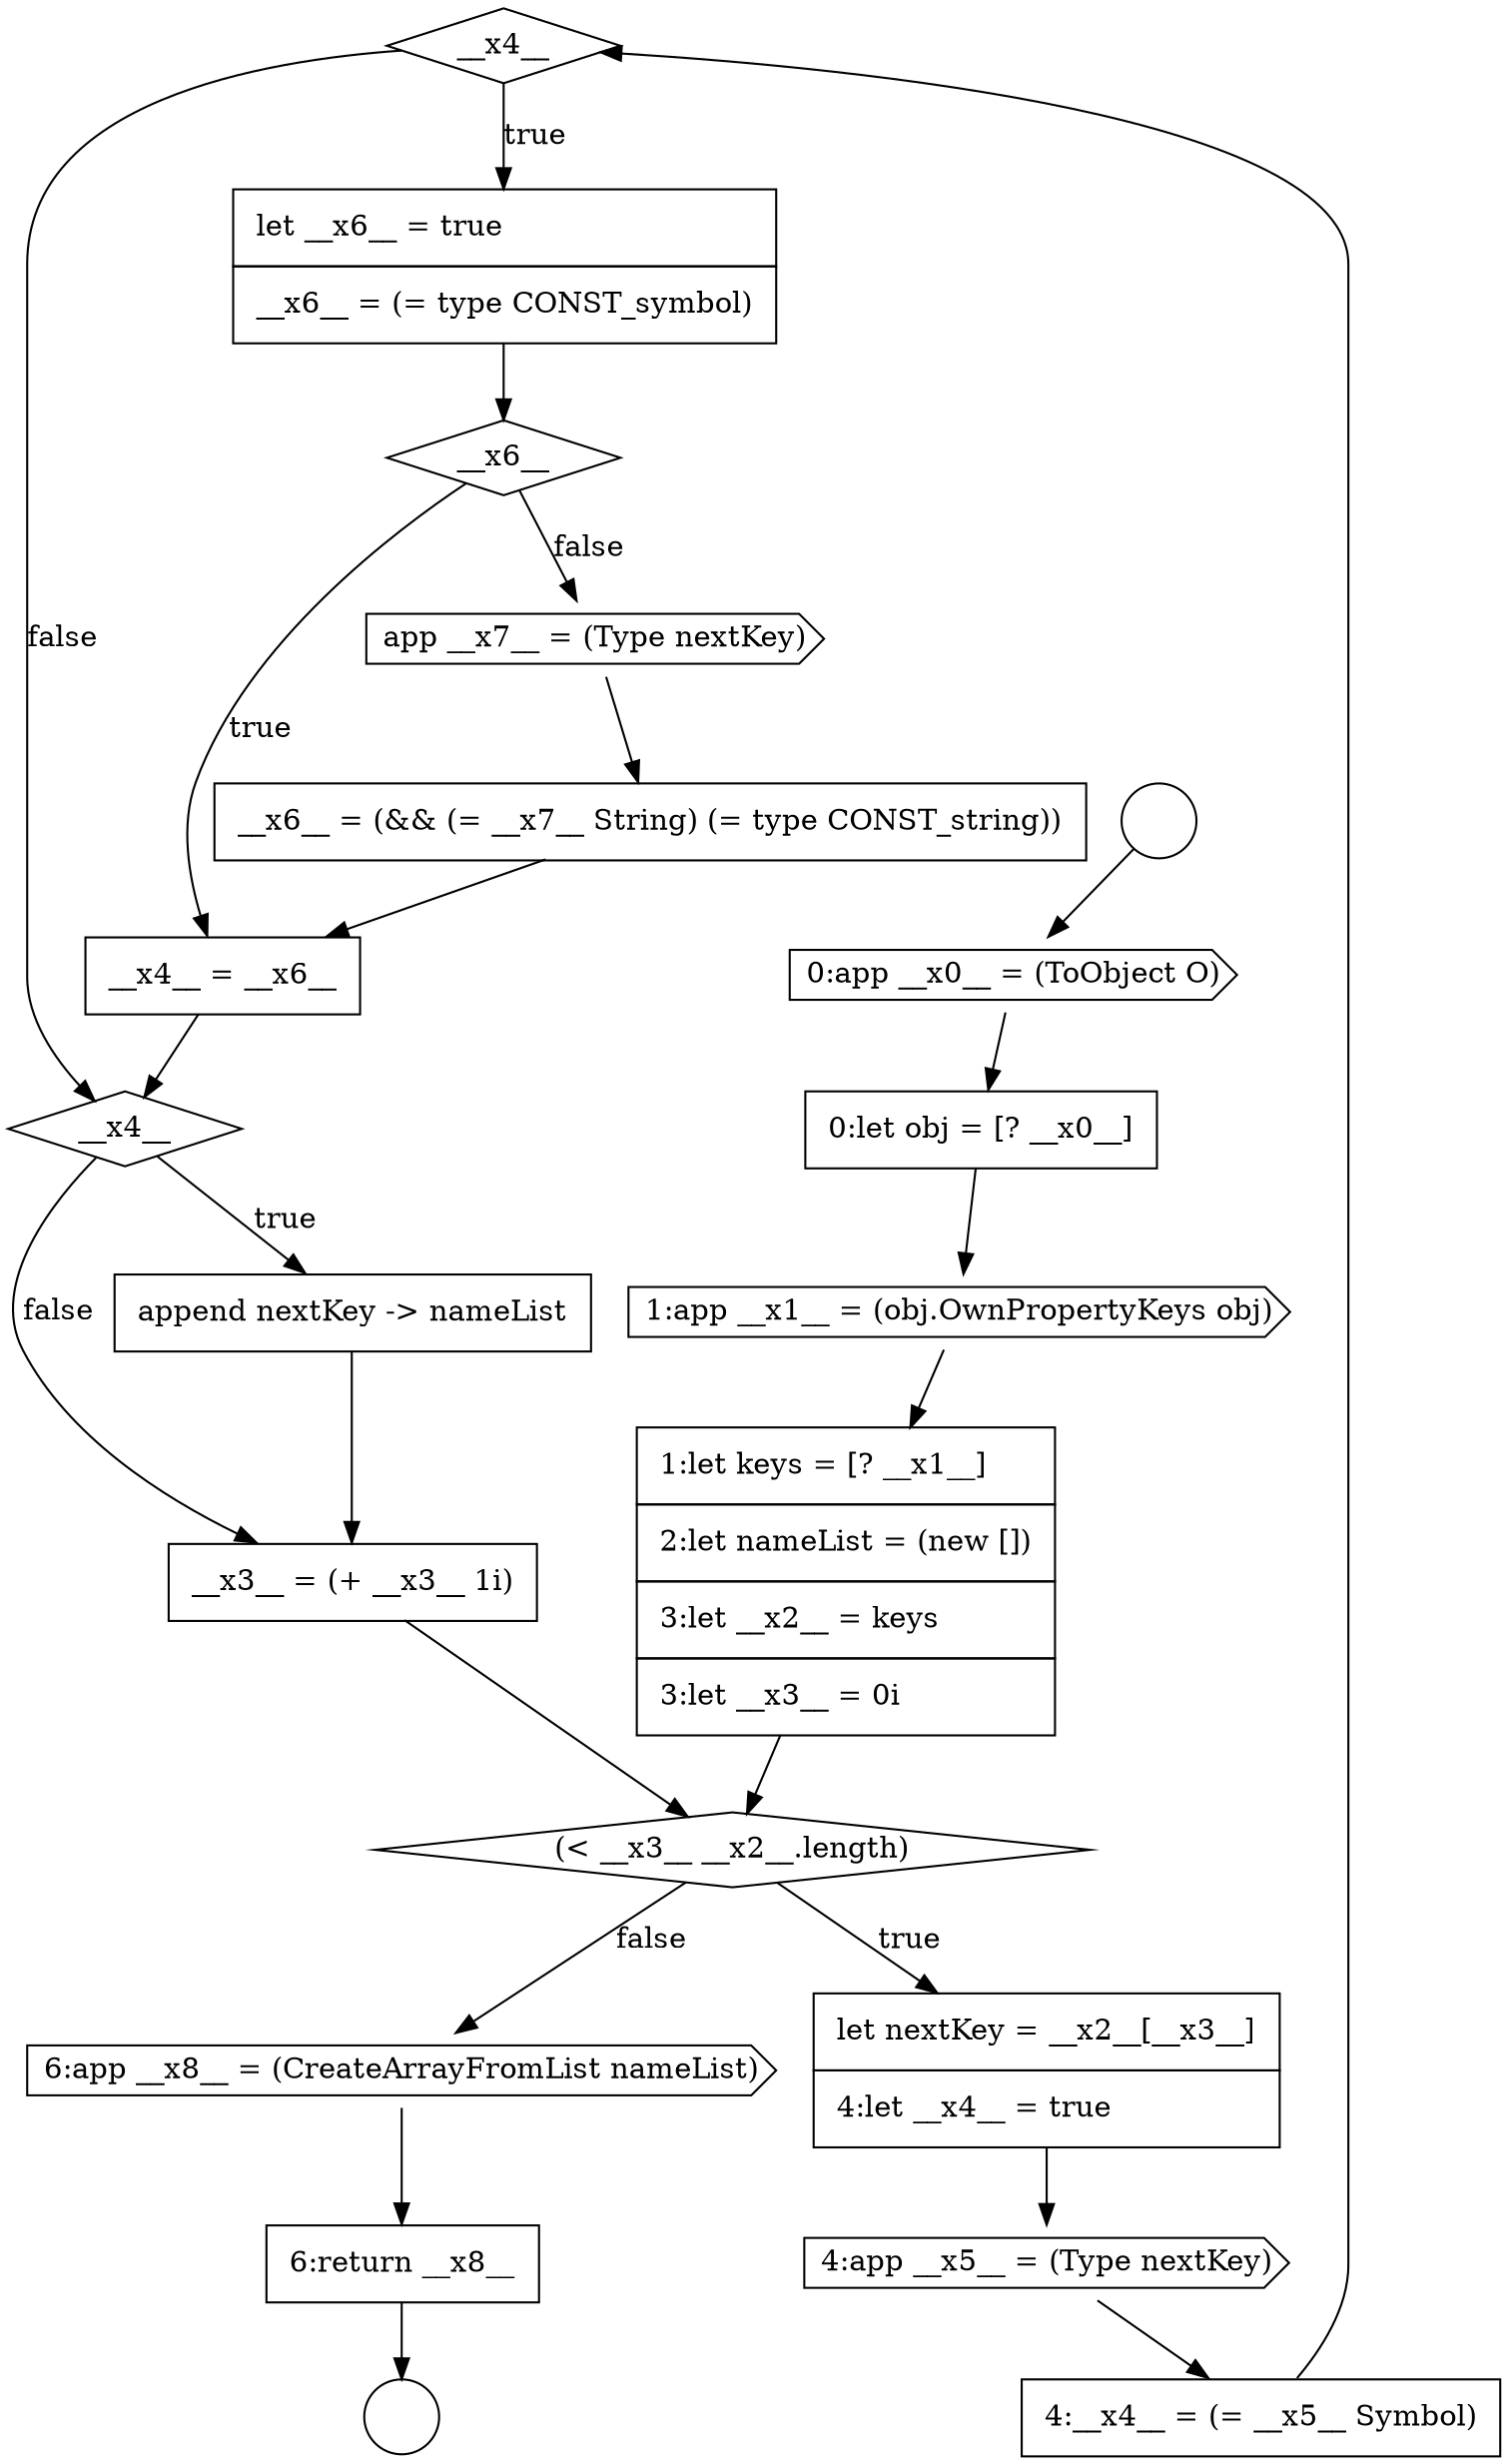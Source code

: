 digraph {
  node12097 [shape=diamond, label=<<font color="black">__x4__</font>> color="black" fillcolor="white" style=filled]
  node12105 [shape=none, margin=0, label=<<font color="black">
    <table border="0" cellborder="1" cellspacing="0" cellpadding="10">
      <tr><td align="left">__x3__ = (+ __x3__ 1i)</td></tr>
    </table>
  </font>> color="black" fillcolor="white" style=filled]
  node12100 [shape=cds, label=<<font color="black">app __x7__ = (Type nextKey)</font>> color="black" fillcolor="white" style=filled]
  node12095 [shape=cds, label=<<font color="black">4:app __x5__ = (Type nextKey)</font>> color="black" fillcolor="white" style=filled]
  node12091 [shape=cds, label=<<font color="black">1:app __x1__ = (obj.OwnPropertyKeys obj)</font>> color="black" fillcolor="white" style=filled]
  node12104 [shape=none, margin=0, label=<<font color="black">
    <table border="0" cellborder="1" cellspacing="0" cellpadding="10">
      <tr><td align="left">append nextKey -&gt; nameList</td></tr>
    </table>
  </font>> color="black" fillcolor="white" style=filled]
  node12099 [shape=diamond, label=<<font color="black">__x6__</font>> color="black" fillcolor="white" style=filled]
  node12096 [shape=none, margin=0, label=<<font color="black">
    <table border="0" cellborder="1" cellspacing="0" cellpadding="10">
      <tr><td align="left">4:__x4__ = (= __x5__ Symbol)</td></tr>
    </table>
  </font>> color="black" fillcolor="white" style=filled]
  node12092 [shape=none, margin=0, label=<<font color="black">
    <table border="0" cellborder="1" cellspacing="0" cellpadding="10">
      <tr><td align="left">1:let keys = [? __x1__]</td></tr>
      <tr><td align="left">2:let nameList = (new [])</td></tr>
      <tr><td align="left">3:let __x2__ = keys</td></tr>
      <tr><td align="left">3:let __x3__ = 0i</td></tr>
    </table>
  </font>> color="black" fillcolor="white" style=filled]
  node12107 [shape=none, margin=0, label=<<font color="black">
    <table border="0" cellborder="1" cellspacing="0" cellpadding="10">
      <tr><td align="left">6:return __x8__</td></tr>
    </table>
  </font>> color="black" fillcolor="white" style=filled]
  node12102 [shape=none, margin=0, label=<<font color="black">
    <table border="0" cellborder="1" cellspacing="0" cellpadding="10">
      <tr><td align="left">__x4__ = __x6__</td></tr>
    </table>
  </font>> color="black" fillcolor="white" style=filled]
  node12094 [shape=none, margin=0, label=<<font color="black">
    <table border="0" cellborder="1" cellspacing="0" cellpadding="10">
      <tr><td align="left">let nextKey = __x2__[__x3__]</td></tr>
      <tr><td align="left">4:let __x4__ = true</td></tr>
    </table>
  </font>> color="black" fillcolor="white" style=filled]
  node12089 [shape=cds, label=<<font color="black">0:app __x0__ = (ToObject O)</font>> color="black" fillcolor="white" style=filled]
  node12090 [shape=none, margin=0, label=<<font color="black">
    <table border="0" cellborder="1" cellspacing="0" cellpadding="10">
      <tr><td align="left">0:let obj = [? __x0__]</td></tr>
    </table>
  </font>> color="black" fillcolor="white" style=filled]
  node12101 [shape=none, margin=0, label=<<font color="black">
    <table border="0" cellborder="1" cellspacing="0" cellpadding="10">
      <tr><td align="left">__x6__ = (&amp;&amp; (= __x7__ String) (= type CONST_string))</td></tr>
    </table>
  </font>> color="black" fillcolor="white" style=filled]
  node12106 [shape=cds, label=<<font color="black">6:app __x8__ = (CreateArrayFromList nameList)</font>> color="black" fillcolor="white" style=filled]
  node12087 [shape=circle label=" " color="black" fillcolor="white" style=filled]
  node12088 [shape=circle label=" " color="black" fillcolor="white" style=filled]
  node12103 [shape=diamond, label=<<font color="black">__x4__</font>> color="black" fillcolor="white" style=filled]
  node12093 [shape=diamond, label=<<font color="black">(&lt; __x3__ __x2__.length)</font>> color="black" fillcolor="white" style=filled]
  node12098 [shape=none, margin=0, label=<<font color="black">
    <table border="0" cellborder="1" cellspacing="0" cellpadding="10">
      <tr><td align="left">let __x6__ = true</td></tr>
      <tr><td align="left">__x6__ = (= type CONST_symbol)</td></tr>
    </table>
  </font>> color="black" fillcolor="white" style=filled]
  node12105 -> node12093 [ color="black"]
  node12097 -> node12098 [label=<<font color="black">true</font>> color="black"]
  node12097 -> node12103 [label=<<font color="black">false</font>> color="black"]
  node12096 -> node12097 [ color="black"]
  node12091 -> node12092 [ color="black"]
  node12107 -> node12088 [ color="black"]
  node12094 -> node12095 [ color="black"]
  node12092 -> node12093 [ color="black"]
  node12106 -> node12107 [ color="black"]
  node12089 -> node12090 [ color="black"]
  node12098 -> node12099 [ color="black"]
  node12101 -> node12102 [ color="black"]
  node12100 -> node12101 [ color="black"]
  node12102 -> node12103 [ color="black"]
  node12104 -> node12105 [ color="black"]
  node12103 -> node12104 [label=<<font color="black">true</font>> color="black"]
  node12103 -> node12105 [label=<<font color="black">false</font>> color="black"]
  node12093 -> node12094 [label=<<font color="black">true</font>> color="black"]
  node12093 -> node12106 [label=<<font color="black">false</font>> color="black"]
  node12099 -> node12102 [label=<<font color="black">true</font>> color="black"]
  node12099 -> node12100 [label=<<font color="black">false</font>> color="black"]
  node12090 -> node12091 [ color="black"]
  node12095 -> node12096 [ color="black"]
  node12087 -> node12089 [ color="black"]
}
